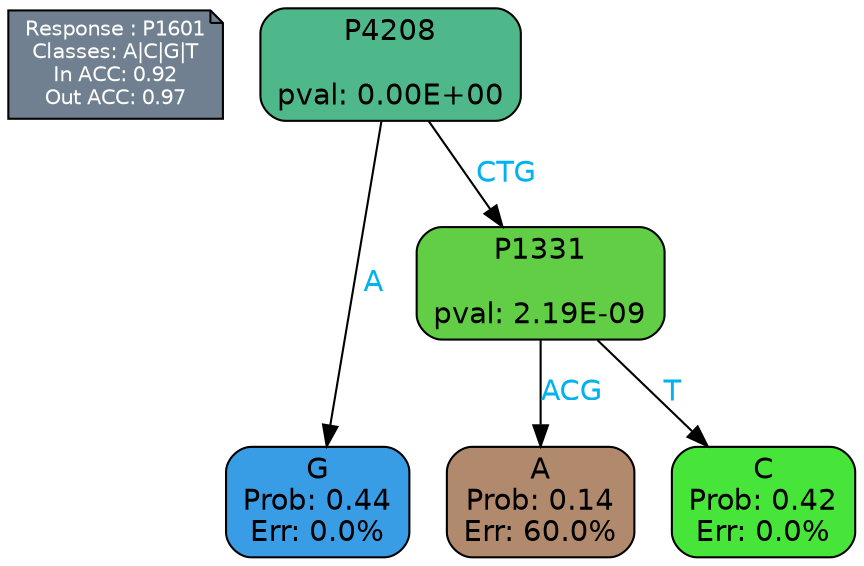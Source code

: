 digraph Tree {
node [shape=box, style="filled, rounded", color="black", fontname=helvetica] ;
graph [ranksep=equally, splines=polylines, bgcolor=transparent, dpi=600] ;
edge [fontname=helvetica] ;
LEGEND [label="Response : P1601
Classes: A|C|G|T
In ACC: 0.92
Out ACC: 0.97
",shape=note,align=left,style=filled,fillcolor="slategray",fontcolor="white",fontsize=10];1 [label="P4208

pval: 0.00E+00", fillcolor="#4fb88b"] ;
2 [label="G
Prob: 0.44
Err: 0.0%", fillcolor="#399de5"] ;
3 [label="P1331

pval: 2.19E-09", fillcolor="#61ce45"] ;
4 [label="A
Prob: 0.14
Err: 60.0%", fillcolor="#b1896c"] ;
5 [label="C
Prob: 0.42
Err: 0.0%", fillcolor="#47e539"] ;
1 -> 2 [label="A",fontcolor=deepskyblue2] ;
1 -> 3 [label="CTG",fontcolor=deepskyblue2] ;
3 -> 4 [label="ACG",fontcolor=deepskyblue2] ;
3 -> 5 [label="T",fontcolor=deepskyblue2] ;
{rank = same; 2;4;5;}{rank = same; LEGEND;1;}}